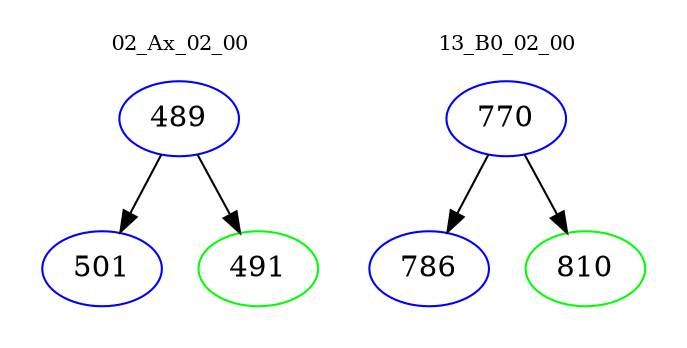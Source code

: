 digraph{
subgraph cluster_0 {
color = white
label = "02_Ax_02_00";
fontsize=10;
T0_489 [label="489", color="blue"]
T0_489 -> T0_501 [color="black"]
T0_501 [label="501", color="blue"]
T0_489 -> T0_491 [color="black"]
T0_491 [label="491", color="green"]
}
subgraph cluster_1 {
color = white
label = "13_B0_02_00";
fontsize=10;
T1_770 [label="770", color="blue"]
T1_770 -> T1_786 [color="black"]
T1_786 [label="786", color="blue"]
T1_770 -> T1_810 [color="black"]
T1_810 [label="810", color="green"]
}
}
